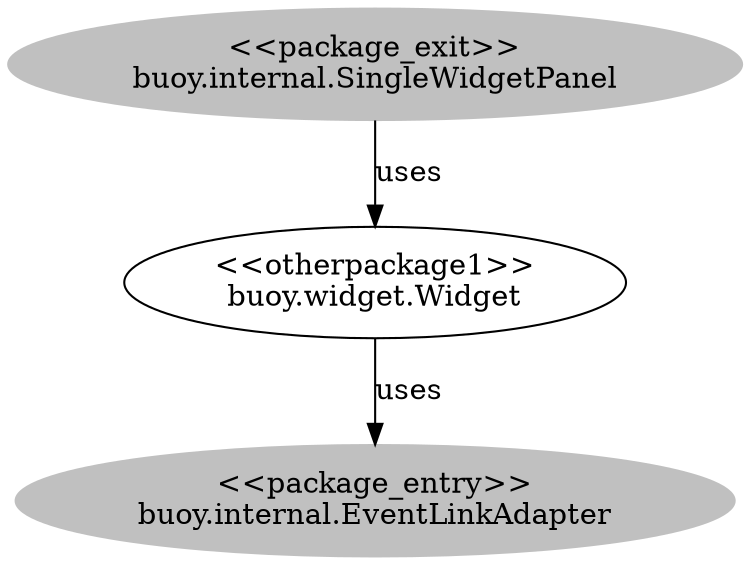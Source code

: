 digraph cd {
	buoy_internal_SingleWidgetPanel [label="<<package_exit>>
buoy.internal.SingleWidgetPanel",style=filled,color="grey"];
	buoy_internal_EventLinkAdapter [label="<<package_entry>>
buoy.internal.EventLinkAdapter",style=filled,color="grey"];
	buoy_widget_Widget [label="<<otherpackage1>>
buoy.widget.Widget"];
	buoy_internal_SingleWidgetPanel -> buoy_widget_Widget [label=uses];
	buoy_widget_Widget -> buoy_internal_EventLinkAdapter [label=uses];
}
